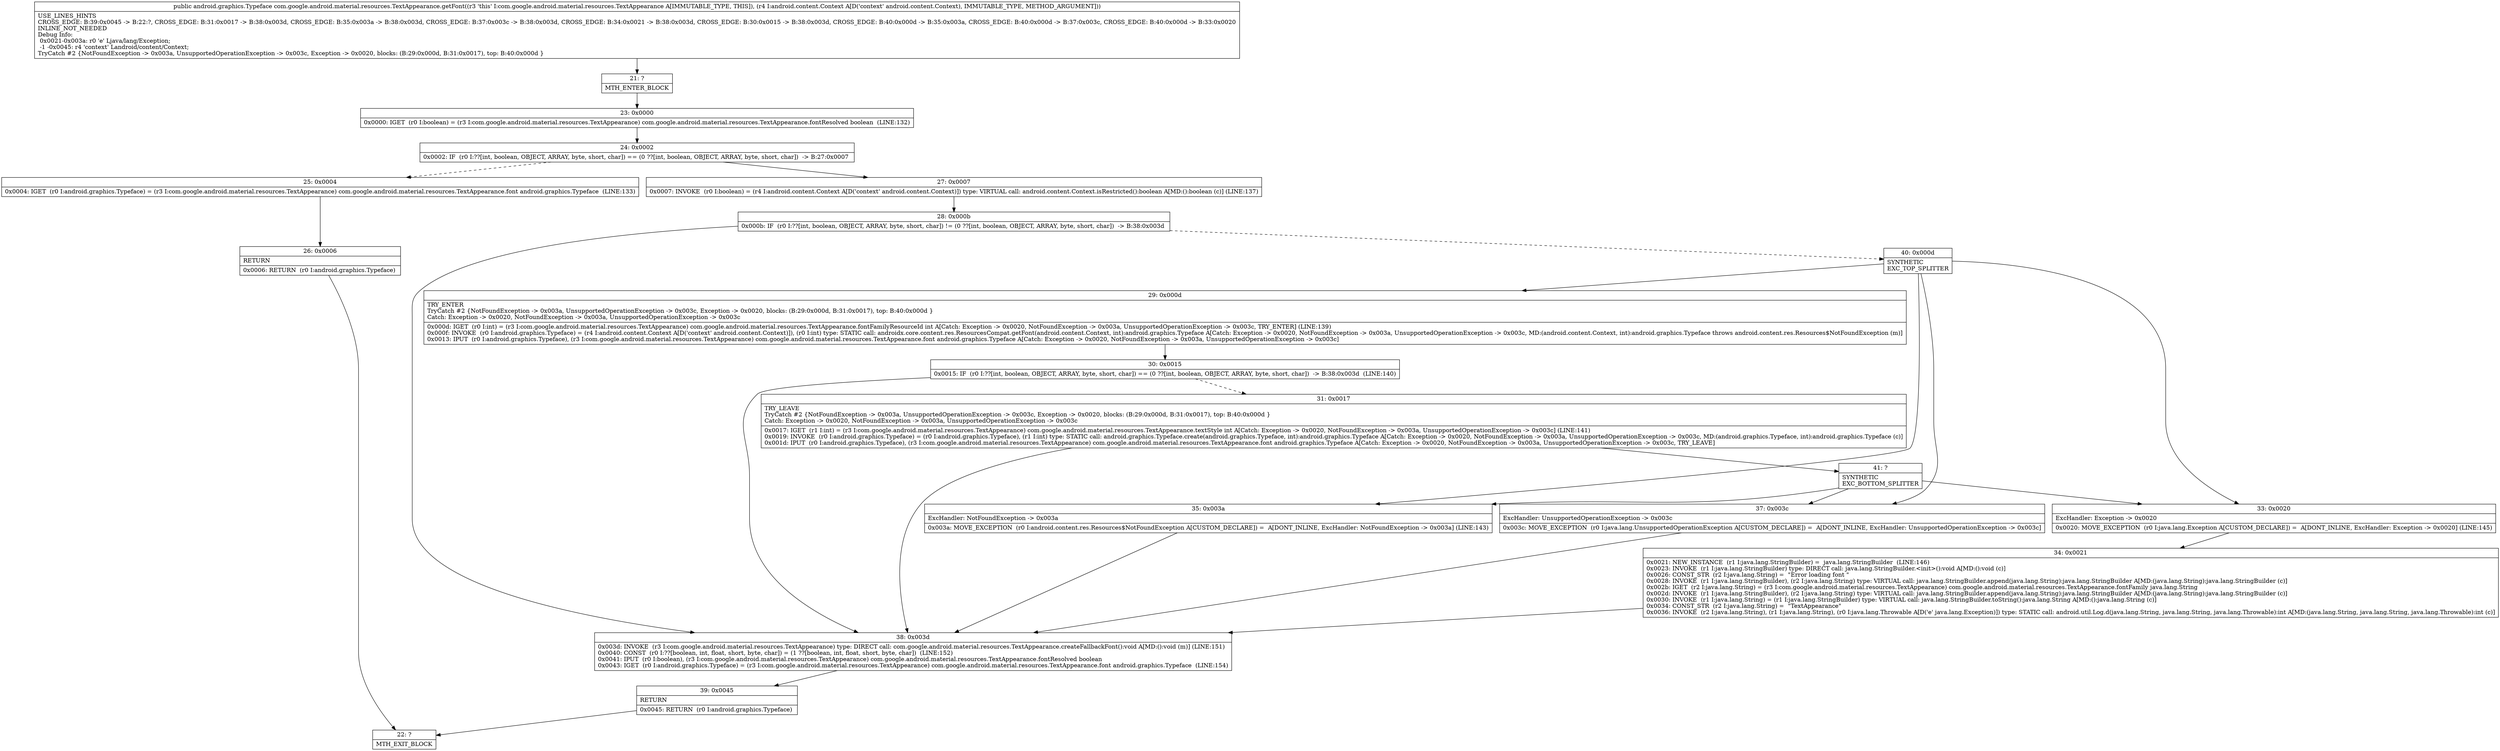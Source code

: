 digraph "CFG forcom.google.android.material.resources.TextAppearance.getFont(Landroid\/content\/Context;)Landroid\/graphics\/Typeface;" {
Node_21 [shape=record,label="{21\:\ ?|MTH_ENTER_BLOCK\l}"];
Node_23 [shape=record,label="{23\:\ 0x0000|0x0000: IGET  (r0 I:boolean) = (r3 I:com.google.android.material.resources.TextAppearance) com.google.android.material.resources.TextAppearance.fontResolved boolean  (LINE:132)\l}"];
Node_24 [shape=record,label="{24\:\ 0x0002|0x0002: IF  (r0 I:??[int, boolean, OBJECT, ARRAY, byte, short, char]) == (0 ??[int, boolean, OBJECT, ARRAY, byte, short, char])  \-\> B:27:0x0007 \l}"];
Node_25 [shape=record,label="{25\:\ 0x0004|0x0004: IGET  (r0 I:android.graphics.Typeface) = (r3 I:com.google.android.material.resources.TextAppearance) com.google.android.material.resources.TextAppearance.font android.graphics.Typeface  (LINE:133)\l}"];
Node_26 [shape=record,label="{26\:\ 0x0006|RETURN\l|0x0006: RETURN  (r0 I:android.graphics.Typeface) \l}"];
Node_22 [shape=record,label="{22\:\ ?|MTH_EXIT_BLOCK\l}"];
Node_27 [shape=record,label="{27\:\ 0x0007|0x0007: INVOKE  (r0 I:boolean) = (r4 I:android.content.Context A[D('context' android.content.Context)]) type: VIRTUAL call: android.content.Context.isRestricted():boolean A[MD:():boolean (c)] (LINE:137)\l}"];
Node_28 [shape=record,label="{28\:\ 0x000b|0x000b: IF  (r0 I:??[int, boolean, OBJECT, ARRAY, byte, short, char]) != (0 ??[int, boolean, OBJECT, ARRAY, byte, short, char])  \-\> B:38:0x003d \l}"];
Node_38 [shape=record,label="{38\:\ 0x003d|0x003d: INVOKE  (r3 I:com.google.android.material.resources.TextAppearance) type: DIRECT call: com.google.android.material.resources.TextAppearance.createFallbackFont():void A[MD:():void (m)] (LINE:151)\l0x0040: CONST  (r0 I:??[boolean, int, float, short, byte, char]) = (1 ??[boolean, int, float, short, byte, char])  (LINE:152)\l0x0041: IPUT  (r0 I:boolean), (r3 I:com.google.android.material.resources.TextAppearance) com.google.android.material.resources.TextAppearance.fontResolved boolean \l0x0043: IGET  (r0 I:android.graphics.Typeface) = (r3 I:com.google.android.material.resources.TextAppearance) com.google.android.material.resources.TextAppearance.font android.graphics.Typeface  (LINE:154)\l}"];
Node_39 [shape=record,label="{39\:\ 0x0045|RETURN\l|0x0045: RETURN  (r0 I:android.graphics.Typeface) \l}"];
Node_40 [shape=record,label="{40\:\ 0x000d|SYNTHETIC\lEXC_TOP_SPLITTER\l}"];
Node_29 [shape=record,label="{29\:\ 0x000d|TRY_ENTER\lTryCatch #2 \{NotFoundException \-\> 0x003a, UnsupportedOperationException \-\> 0x003c, Exception \-\> 0x0020, blocks: (B:29:0x000d, B:31:0x0017), top: B:40:0x000d \}\lCatch: Exception \-\> 0x0020, NotFoundException \-\> 0x003a, UnsupportedOperationException \-\> 0x003c\l|0x000d: IGET  (r0 I:int) = (r3 I:com.google.android.material.resources.TextAppearance) com.google.android.material.resources.TextAppearance.fontFamilyResourceId int A[Catch: Exception \-\> 0x0020, NotFoundException \-\> 0x003a, UnsupportedOperationException \-\> 0x003c, TRY_ENTER] (LINE:139)\l0x000f: INVOKE  (r0 I:android.graphics.Typeface) = (r4 I:android.content.Context A[D('context' android.content.Context)]), (r0 I:int) type: STATIC call: androidx.core.content.res.ResourcesCompat.getFont(android.content.Context, int):android.graphics.Typeface A[Catch: Exception \-\> 0x0020, NotFoundException \-\> 0x003a, UnsupportedOperationException \-\> 0x003c, MD:(android.content.Context, int):android.graphics.Typeface throws android.content.res.Resources$NotFoundException (m)]\l0x0013: IPUT  (r0 I:android.graphics.Typeface), (r3 I:com.google.android.material.resources.TextAppearance) com.google.android.material.resources.TextAppearance.font android.graphics.Typeface A[Catch: Exception \-\> 0x0020, NotFoundException \-\> 0x003a, UnsupportedOperationException \-\> 0x003c]\l}"];
Node_30 [shape=record,label="{30\:\ 0x0015|0x0015: IF  (r0 I:??[int, boolean, OBJECT, ARRAY, byte, short, char]) == (0 ??[int, boolean, OBJECT, ARRAY, byte, short, char])  \-\> B:38:0x003d  (LINE:140)\l}"];
Node_31 [shape=record,label="{31\:\ 0x0017|TRY_LEAVE\lTryCatch #2 \{NotFoundException \-\> 0x003a, UnsupportedOperationException \-\> 0x003c, Exception \-\> 0x0020, blocks: (B:29:0x000d, B:31:0x0017), top: B:40:0x000d \}\lCatch: Exception \-\> 0x0020, NotFoundException \-\> 0x003a, UnsupportedOperationException \-\> 0x003c\l|0x0017: IGET  (r1 I:int) = (r3 I:com.google.android.material.resources.TextAppearance) com.google.android.material.resources.TextAppearance.textStyle int A[Catch: Exception \-\> 0x0020, NotFoundException \-\> 0x003a, UnsupportedOperationException \-\> 0x003c] (LINE:141)\l0x0019: INVOKE  (r0 I:android.graphics.Typeface) = (r0 I:android.graphics.Typeface), (r1 I:int) type: STATIC call: android.graphics.Typeface.create(android.graphics.Typeface, int):android.graphics.Typeface A[Catch: Exception \-\> 0x0020, NotFoundException \-\> 0x003a, UnsupportedOperationException \-\> 0x003c, MD:(android.graphics.Typeface, int):android.graphics.Typeface (c)]\l0x001d: IPUT  (r0 I:android.graphics.Typeface), (r3 I:com.google.android.material.resources.TextAppearance) com.google.android.material.resources.TextAppearance.font android.graphics.Typeface A[Catch: Exception \-\> 0x0020, NotFoundException \-\> 0x003a, UnsupportedOperationException \-\> 0x003c, TRY_LEAVE]\l}"];
Node_41 [shape=record,label="{41\:\ ?|SYNTHETIC\lEXC_BOTTOM_SPLITTER\l}"];
Node_35 [shape=record,label="{35\:\ 0x003a|ExcHandler: NotFoundException \-\> 0x003a\l|0x003a: MOVE_EXCEPTION  (r0 I:android.content.res.Resources$NotFoundException A[CUSTOM_DECLARE]) =  A[DONT_INLINE, ExcHandler: NotFoundException \-\> 0x003a] (LINE:143)\l}"];
Node_37 [shape=record,label="{37\:\ 0x003c|ExcHandler: UnsupportedOperationException \-\> 0x003c\l|0x003c: MOVE_EXCEPTION  (r0 I:java.lang.UnsupportedOperationException A[CUSTOM_DECLARE]) =  A[DONT_INLINE, ExcHandler: UnsupportedOperationException \-\> 0x003c]\l}"];
Node_33 [shape=record,label="{33\:\ 0x0020|ExcHandler: Exception \-\> 0x0020\l|0x0020: MOVE_EXCEPTION  (r0 I:java.lang.Exception A[CUSTOM_DECLARE]) =  A[DONT_INLINE, ExcHandler: Exception \-\> 0x0020] (LINE:145)\l}"];
Node_34 [shape=record,label="{34\:\ 0x0021|0x0021: NEW_INSTANCE  (r1 I:java.lang.StringBuilder) =  java.lang.StringBuilder  (LINE:146)\l0x0023: INVOKE  (r1 I:java.lang.StringBuilder) type: DIRECT call: java.lang.StringBuilder.\<init\>():void A[MD:():void (c)]\l0x0026: CONST_STR  (r2 I:java.lang.String) =  \"Error loading font \" \l0x0028: INVOKE  (r1 I:java.lang.StringBuilder), (r2 I:java.lang.String) type: VIRTUAL call: java.lang.StringBuilder.append(java.lang.String):java.lang.StringBuilder A[MD:(java.lang.String):java.lang.StringBuilder (c)]\l0x002b: IGET  (r2 I:java.lang.String) = (r3 I:com.google.android.material.resources.TextAppearance) com.google.android.material.resources.TextAppearance.fontFamily java.lang.String \l0x002d: INVOKE  (r1 I:java.lang.StringBuilder), (r2 I:java.lang.String) type: VIRTUAL call: java.lang.StringBuilder.append(java.lang.String):java.lang.StringBuilder A[MD:(java.lang.String):java.lang.StringBuilder (c)]\l0x0030: INVOKE  (r1 I:java.lang.String) = (r1 I:java.lang.StringBuilder) type: VIRTUAL call: java.lang.StringBuilder.toString():java.lang.String A[MD:():java.lang.String (c)]\l0x0034: CONST_STR  (r2 I:java.lang.String) =  \"TextAppearance\" \l0x0036: INVOKE  (r2 I:java.lang.String), (r1 I:java.lang.String), (r0 I:java.lang.Throwable A[D('e' java.lang.Exception)]) type: STATIC call: android.util.Log.d(java.lang.String, java.lang.String, java.lang.Throwable):int A[MD:(java.lang.String, java.lang.String, java.lang.Throwable):int (c)]\l}"];
MethodNode[shape=record,label="{public android.graphics.Typeface com.google.android.material.resources.TextAppearance.getFont((r3 'this' I:com.google.android.material.resources.TextAppearance A[IMMUTABLE_TYPE, THIS]), (r4 I:android.content.Context A[D('context' android.content.Context), IMMUTABLE_TYPE, METHOD_ARGUMENT]))  | USE_LINES_HINTS\lCROSS_EDGE: B:39:0x0045 \-\> B:22:?, CROSS_EDGE: B:31:0x0017 \-\> B:38:0x003d, CROSS_EDGE: B:35:0x003a \-\> B:38:0x003d, CROSS_EDGE: B:37:0x003c \-\> B:38:0x003d, CROSS_EDGE: B:34:0x0021 \-\> B:38:0x003d, CROSS_EDGE: B:30:0x0015 \-\> B:38:0x003d, CROSS_EDGE: B:40:0x000d \-\> B:35:0x003a, CROSS_EDGE: B:40:0x000d \-\> B:37:0x003c, CROSS_EDGE: B:40:0x000d \-\> B:33:0x0020\lINLINE_NOT_NEEDED\lDebug Info:\l  0x0021\-0x003a: r0 'e' Ljava\/lang\/Exception;\l  \-1 \-0x0045: r4 'context' Landroid\/content\/Context;\lTryCatch #2 \{NotFoundException \-\> 0x003a, UnsupportedOperationException \-\> 0x003c, Exception \-\> 0x0020, blocks: (B:29:0x000d, B:31:0x0017), top: B:40:0x000d \}\l}"];
MethodNode -> Node_21;Node_21 -> Node_23;
Node_23 -> Node_24;
Node_24 -> Node_25[style=dashed];
Node_24 -> Node_27;
Node_25 -> Node_26;
Node_26 -> Node_22;
Node_27 -> Node_28;
Node_28 -> Node_38;
Node_28 -> Node_40[style=dashed];
Node_38 -> Node_39;
Node_39 -> Node_22;
Node_40 -> Node_29;
Node_40 -> Node_35;
Node_40 -> Node_37;
Node_40 -> Node_33;
Node_29 -> Node_30;
Node_30 -> Node_31[style=dashed];
Node_30 -> Node_38;
Node_31 -> Node_38;
Node_31 -> Node_41;
Node_41 -> Node_35;
Node_41 -> Node_37;
Node_41 -> Node_33;
Node_35 -> Node_38;
Node_37 -> Node_38;
Node_33 -> Node_34;
Node_34 -> Node_38;
}

